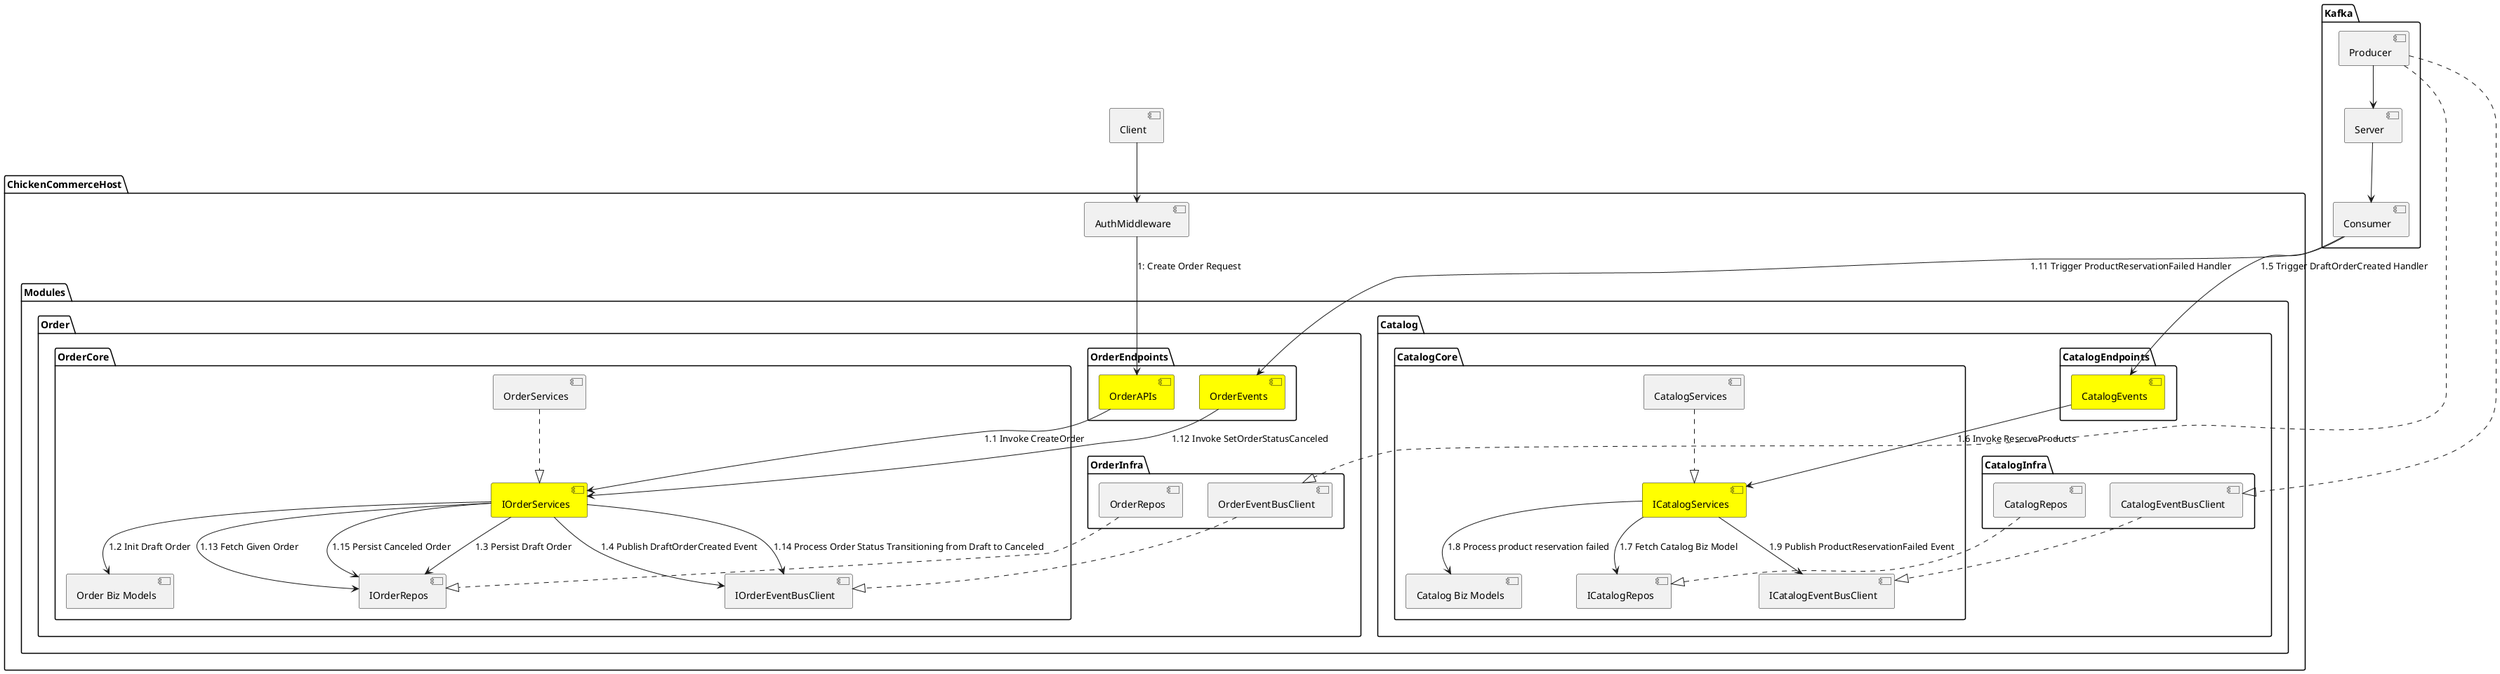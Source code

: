 # PlantUML Editor
# Authors:
#   Huyen Minh Nguyen (Fresher Developer)
# Contributors:
#   Viet Pham (Newbie)

@startuml ChickenCommerce
package ChickenCommerceHost {

  [AuthMiddleware]

  package Modules {

    package Order {

      package OrderInfra {
        [OrderRepos]
        [OrderEventBusClient]
      }

      package OrderEndpoints {
        [OrderAPIs] #Yellow
        [OrderEvents] #Yellow
      }

      package OrderCore {
        [IOrderServices] #Yellow
        [OrderServices]
        [IOrderEventBusClient]
        [Order Biz Models]
        [IOrderRepos]
      }

      [OrderServices] ..|> [IOrderServices]

      [OrderAPIs] --> [IOrderServices] : 1.1 Invoke CreateOrder
      [IOrderServices] --> [Order Biz Models] : 1.2 Init Draft Order

      [IOrderServices] --> [IOrderRepos] : 1.3 Persist Draft Order
      [IOrderServices] --> [IOrderEventBusClient] : 1.4 Publish DraftOrderCreated Event

      [OrderEvents] --> [IOrderServices] : 1.12 Invoke SetOrderStatusCanceled
      
      [IOrderServices] --> [IOrderRepos] : 1.13 Fetch Given Order
      [IOrderServices] --> [IOrderEventBusClient] : 1.14 Process Order Status Transitioning from Draft to Canceled  
      [IOrderServices] --> [IOrderRepos] : 1.15 Persist Canceled Order

      [OrderRepos] ..|> [IOrderRepos]
      [OrderEventBusClient] ..|> [IOrderEventBusClient]
    }

    package Catalog {

      package CatalogInfra {
        [CatalogRepos]
        [CatalogEventBusClient]
      }

      package CatalogEndpoints {
        [CatalogEvents] #Yellow
      }

      package CatalogCore {
        [ICatalogServices] #Yellow
        [CatalogServices]
        [ICatalogEventBusClient]
        [Catalog Biz Models]
        [ICatalogRepos]
      }

      [CatalogServices] ..|> [ICatalogServices]

      [CatalogEvents] --> [ICatalogServices] : 1.6 Invoke ReserveProducts

      [ICatalogServices] --> [ICatalogRepos] : 1.7 Fetch Catalog Biz Model
      [ICatalogServices] --> [Catalog Biz Models] : 1.8 Process product reservation failed
      [ICatalogServices] --> [ICatalogEventBusClient] : 1.9 Publish ProductReservationFailed Event

      [CatalogRepos] ..|> [ICatalogRepos]
      [CatalogEventBusClient] ..|> [ICatalogEventBusClient]
    }

  }
}

[Client]
Client --> [AuthMiddleware]

[AuthMiddleware] --> [OrderAPIs] : 1: Create Order Request

package Kafka {
  [Producer]
  [Consumer]
  [Server]

  [Producer] --> [Server]
  [Server] --> [Consumer]

  [Producer] ..|> [OrderEventBusClient]
  [Consumer] --> [OrderEvents] : 1.11 Trigger ProductReservationFailed Handler
  
  [Producer] ..|> [CatalogEventBusClient]
  [Consumer] --> [CatalogEvents] : 1.5 Trigger DraftOrderCreated Handler
}


@enduml
